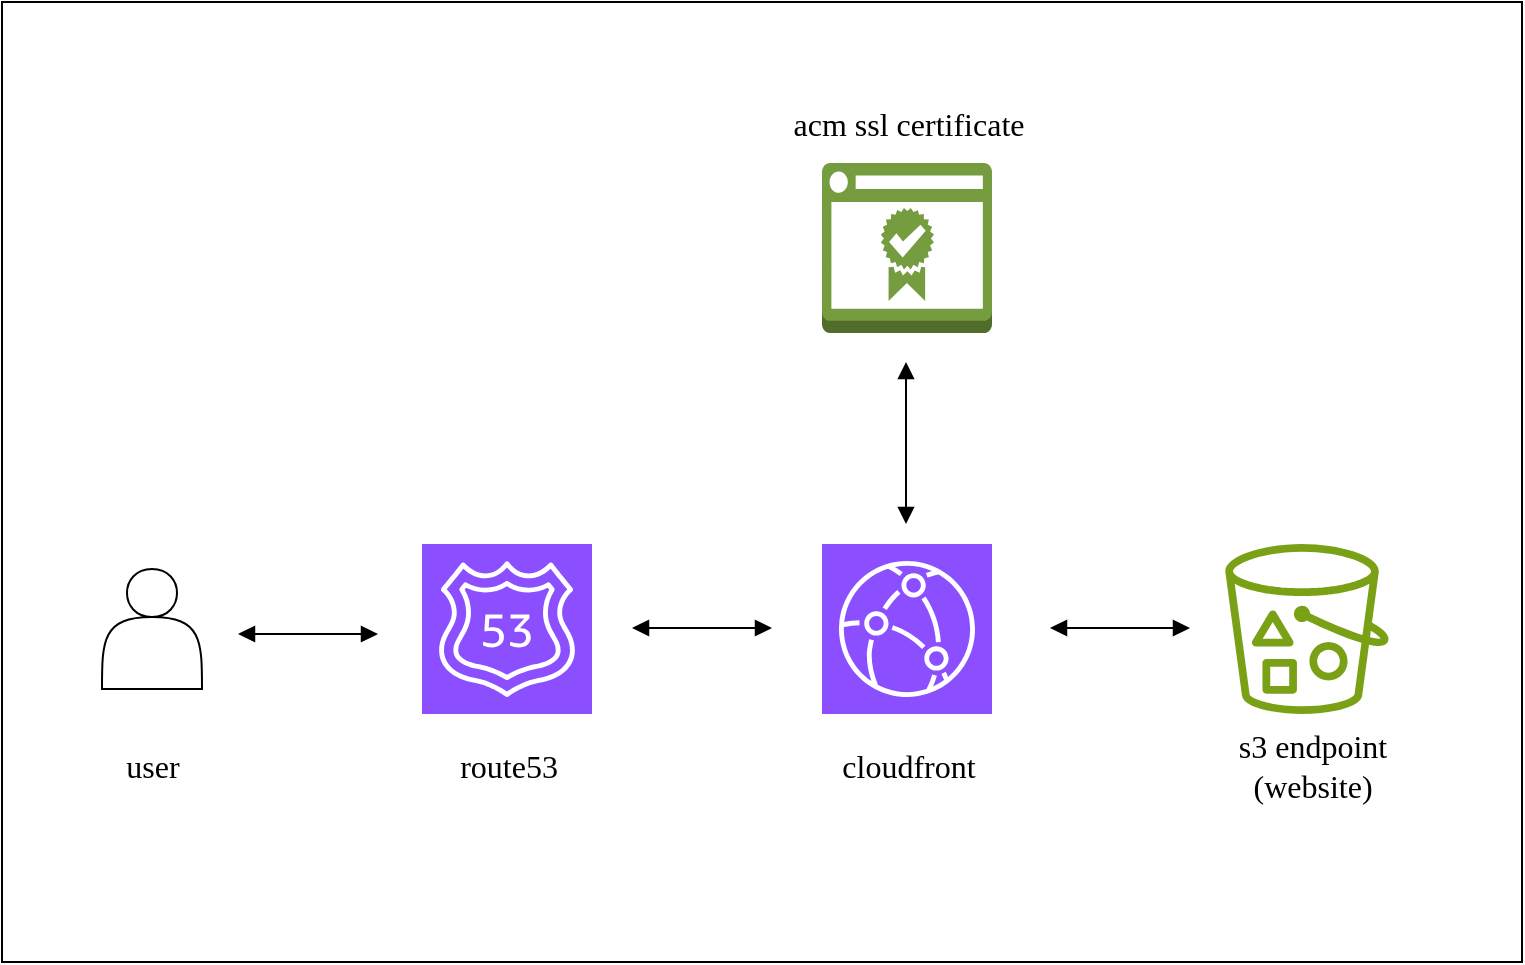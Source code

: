 <mxfile version="22.0.0" type="device">
  <diagram name="Page-1" id="A-LpLz12_seaiBW3jiQz">
    <mxGraphModel dx="1143" dy="813" grid="1" gridSize="10" guides="1" tooltips="1" connect="1" arrows="1" fold="1" page="1" pageScale="1" pageWidth="850" pageHeight="1100" math="0" shadow="0">
      <root>
        <mxCell id="0" />
        <mxCell id="1" parent="0" />
        <mxCell id="uT6LnkUdEUCSdw4KlLYS-1" value="" style="whiteSpace=wrap;html=1;fillColor=none;" parent="1" vertex="1">
          <mxGeometry x="40" y="160" width="760" height="480" as="geometry" />
        </mxCell>
        <mxCell id="qzMGzyw2NbX_YHZTwysK-1" value="" style="shape=actor;whiteSpace=wrap;html=1;" vertex="1" parent="1">
          <mxGeometry x="90" y="443.5" width="50" height="60" as="geometry" />
        </mxCell>
        <mxCell id="qzMGzyw2NbX_YHZTwysK-3" value="" style="outlineConnect=0;dashed=0;verticalLabelPosition=bottom;verticalAlign=top;align=center;html=1;shape=mxgraph.aws3.certificate_manager_2;fillColor=#759C3E;gradientColor=none;rotation=0;" vertex="1" parent="1">
          <mxGeometry x="450" y="240.5" width="85" height="85" as="geometry" />
        </mxCell>
        <mxCell id="qzMGzyw2NbX_YHZTwysK-6" value="" style="sketch=0;points=[[0,0,0],[0.25,0,0],[0.5,0,0],[0.75,0,0],[1,0,0],[0,1,0],[0.25,1,0],[0.5,1,0],[0.75,1,0],[1,1,0],[0,0.25,0],[0,0.5,0],[0,0.75,0],[1,0.25,0],[1,0.5,0],[1,0.75,0]];outlineConnect=0;fontColor=#232F3E;fillColor=#8C4FFF;strokeColor=#ffffff;dashed=0;verticalLabelPosition=bottom;verticalAlign=top;align=center;html=1;fontSize=12;fontStyle=0;aspect=fixed;shape=mxgraph.aws4.resourceIcon;resIcon=mxgraph.aws4.cloudfront;rotation=0;" vertex="1" parent="1">
          <mxGeometry x="450" y="431" width="85" height="85" as="geometry" />
        </mxCell>
        <mxCell id="qzMGzyw2NbX_YHZTwysK-7" value="" style="sketch=0;points=[[0,0,0],[0.25,0,0],[0.5,0,0],[0.75,0,0],[1,0,0],[0,1,0],[0.25,1,0],[0.5,1,0],[0.75,1,0],[1,1,0],[0,0.25,0],[0,0.5,0],[0,0.75,0],[1,0.25,0],[1,0.5,0],[1,0.75,0]];outlineConnect=0;fontColor=#232F3E;fillColor=#8C4FFF;strokeColor=#ffffff;dashed=0;verticalLabelPosition=bottom;verticalAlign=top;align=center;html=1;fontSize=12;fontStyle=0;aspect=fixed;shape=mxgraph.aws4.resourceIcon;resIcon=mxgraph.aws4.route_53;rotation=0;" vertex="1" parent="1">
          <mxGeometry x="250" y="431" width="85" height="85" as="geometry" />
        </mxCell>
        <mxCell id="qzMGzyw2NbX_YHZTwysK-8" value="" style="sketch=0;outlineConnect=0;fontColor=#232F3E;gradientColor=none;fillColor=#7AA116;strokeColor=none;dashed=0;verticalLabelPosition=bottom;verticalAlign=top;align=center;html=1;fontSize=12;fontStyle=0;aspect=fixed;pointerEvents=1;shape=mxgraph.aws4.bucket_with_objects;rotation=0;" vertex="1" parent="1">
          <mxGeometry x="650" y="431" width="85" height="85" as="geometry" />
        </mxCell>
        <mxCell id="qzMGzyw2NbX_YHZTwysK-12" value="" style="edgeStyle=orthogonalEdgeStyle;html=1;endArrow=block;elbow=vertical;startArrow=block;startFill=1;endFill=1;strokeColor=#000000;rounded=0;" edge="1" parent="1">
          <mxGeometry width="100" relative="1" as="geometry">
            <mxPoint x="158" y="476" as="sourcePoint" />
            <mxPoint x="228" y="476" as="targetPoint" />
          </mxGeometry>
        </mxCell>
        <mxCell id="qzMGzyw2NbX_YHZTwysK-13" value="" style="edgeStyle=orthogonalEdgeStyle;html=1;endArrow=block;elbow=vertical;startArrow=block;startFill=1;endFill=1;strokeColor=#000000;rounded=0;" edge="1" parent="1">
          <mxGeometry width="100" relative="1" as="geometry">
            <mxPoint x="355" y="473" as="sourcePoint" />
            <mxPoint x="425" y="473" as="targetPoint" />
          </mxGeometry>
        </mxCell>
        <mxCell id="qzMGzyw2NbX_YHZTwysK-14" value="" style="edgeStyle=orthogonalEdgeStyle;html=1;endArrow=block;elbow=vertical;startArrow=block;startFill=1;endFill=1;strokeColor=#000000;rounded=0;" edge="1" parent="1">
          <mxGeometry width="100" relative="1" as="geometry">
            <mxPoint x="564" y="473" as="sourcePoint" />
            <mxPoint x="634" y="473" as="targetPoint" />
          </mxGeometry>
        </mxCell>
        <mxCell id="qzMGzyw2NbX_YHZTwysK-17" value="route53" style="text;strokeColor=none;fillColor=none;html=1;fontSize=16;fontStyle=0;verticalAlign=middle;align=center;fontFamily=Tahoma;" vertex="1" parent="1">
          <mxGeometry x="242.5" y="522" width="100" height="40" as="geometry" />
        </mxCell>
        <mxCell id="qzMGzyw2NbX_YHZTwysK-18" value="user" style="text;strokeColor=none;fillColor=none;html=1;fontSize=16;fontStyle=0;verticalAlign=middle;align=center;fontFamily=Tahoma;" vertex="1" parent="1">
          <mxGeometry x="65" y="522" width="100" height="40" as="geometry" />
        </mxCell>
        <mxCell id="qzMGzyw2NbX_YHZTwysK-19" value="cloudfront" style="text;strokeColor=none;fillColor=none;html=1;fontSize=16;fontStyle=0;verticalAlign=middle;align=center;fontFamily=Tahoma;" vertex="1" parent="1">
          <mxGeometry x="442.5" y="522" width="100" height="40" as="geometry" />
        </mxCell>
        <mxCell id="qzMGzyw2NbX_YHZTwysK-20" value="s3 endpoint&lt;br&gt;(website)" style="text;strokeColor=none;fillColor=none;html=1;fontSize=16;fontStyle=0;verticalAlign=middle;align=center;fontFamily=Tahoma;" vertex="1" parent="1">
          <mxGeometry x="645" y="522" width="100" height="40" as="geometry" />
        </mxCell>
        <mxCell id="qzMGzyw2NbX_YHZTwysK-21" value="acm ssl certificate" style="text;strokeColor=none;fillColor=none;html=1;fontSize=16;fontStyle=0;verticalAlign=middle;align=center;fontFamily=Tahoma;" vertex="1" parent="1">
          <mxGeometry x="442.5" y="200.5" width="100" height="40" as="geometry" />
        </mxCell>
        <mxCell id="qzMGzyw2NbX_YHZTwysK-23" value="" style="html=1;endArrow=block;elbow=vertical;startArrow=block;startFill=1;endFill=1;strokeColor=#000000;rounded=0;" edge="1" parent="1">
          <mxGeometry width="100" relative="1" as="geometry">
            <mxPoint x="492" y="340" as="sourcePoint" />
            <mxPoint x="492" y="421" as="targetPoint" />
          </mxGeometry>
        </mxCell>
      </root>
    </mxGraphModel>
  </diagram>
</mxfile>
